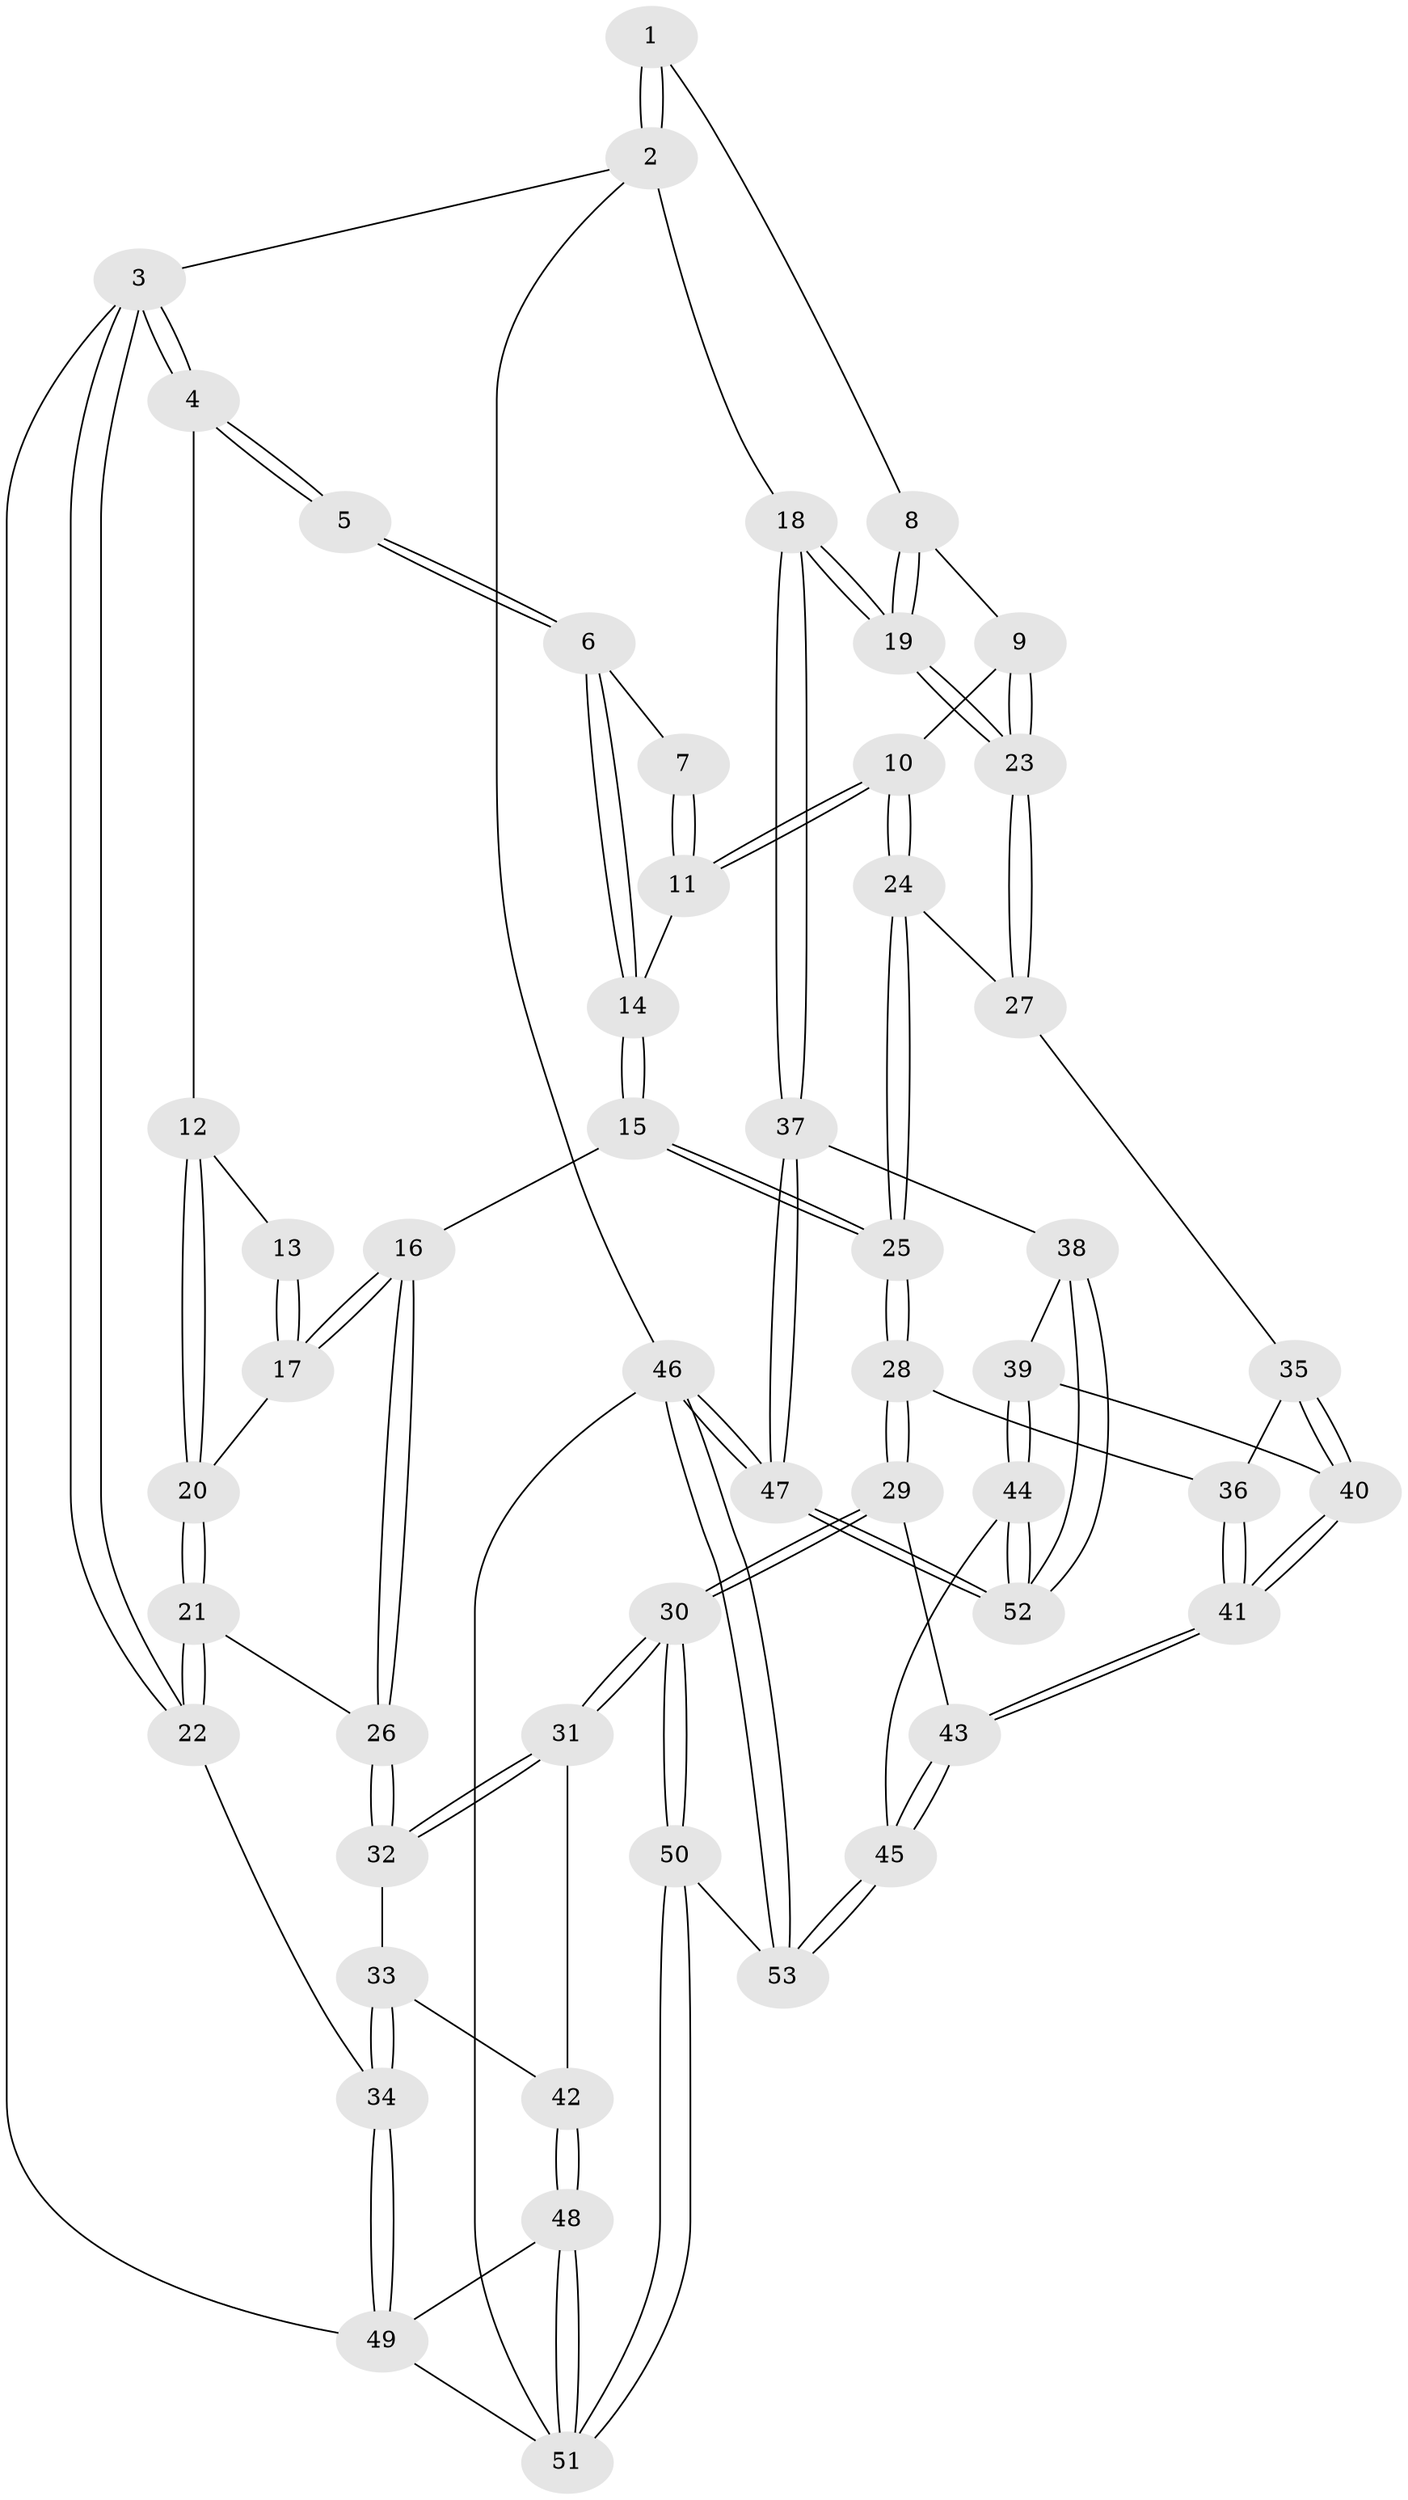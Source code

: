 // Generated by graph-tools (version 1.1) at 2025/51/03/09/25 03:51:05]
// undirected, 53 vertices, 129 edges
graph export_dot {
graph [start="1"]
  node [color=gray90,style=filled];
  1 [pos="+0.8277315349642408+0"];
  2 [pos="+1+0"];
  3 [pos="+0+0"];
  4 [pos="+0+0"];
  5 [pos="+0.27523916331448106+0"];
  6 [pos="+0.38280858615177094+0"];
  7 [pos="+0.644721061677271+0"];
  8 [pos="+0.8177158209700005+0"];
  9 [pos="+0.7729583040436802+0.09437672099111978"];
  10 [pos="+0.6552435006695437+0.1621565436942795"];
  11 [pos="+0.6208249443667302+0.13062641583273443"];
  12 [pos="+0.08794778449666359+0.08029854365273026"];
  13 [pos="+0.14899192052595978+0.021018098659960845"];
  14 [pos="+0.39879222542113585+0.03164203821751704"];
  15 [pos="+0.33817214080857033+0.19202040461811526"];
  16 [pos="+0.3218985148367188+0.20275134915317483"];
  17 [pos="+0.2475125598785607+0.15999505363935765"];
  18 [pos="+1+0.31836674739300386"];
  19 [pos="+1+0.31580351190429357"];
  20 [pos="+0.07671399515137689+0.1087100905887968"];
  21 [pos="+0.011637602549080698+0.15653977944110464"];
  22 [pos="+0+0.2376663817025064"];
  23 [pos="+0.950098598208903+0.2898856186986242"];
  24 [pos="+0.6432778248072354+0.22596535259340222"];
  25 [pos="+0.5513025499343803+0.32294499829435275"];
  26 [pos="+0.2853014535496284+0.2551863934613514"];
  27 [pos="+0.822684941129705+0.33468843722639835"];
  28 [pos="+0.5616016758923567+0.41911534193926947"];
  29 [pos="+0.5198738136211275+0.5557200757515868"];
  30 [pos="+0.5055586303985109+0.568808975194035"];
  31 [pos="+0.35647480595538467+0.49216960533653736"];
  32 [pos="+0.25739774730156684+0.3103248376292796"];
  33 [pos="+0.14016892198573191+0.35870710097721725"];
  34 [pos="+0+0.3797231966072748"];
  35 [pos="+0.8162829178093235+0.34289139687760334"];
  36 [pos="+0.7266461314639077+0.3966295600443552"];
  37 [pos="+1+0.3994069586592197"];
  38 [pos="+1+0.41960822736710396"];
  39 [pos="+0.9262367660892686+0.5209398292609778"];
  40 [pos="+0.8023462449135922+0.5166812530780589"];
  41 [pos="+0.759104451179628+0.543637306467964"];
  42 [pos="+0.20783601231425972+0.5625329471301056"];
  43 [pos="+0.7326207720485671+0.5729402010031828"];
  44 [pos="+0.8383837618145826+0.7141089474105944"];
  45 [pos="+0.8279556715786605+0.7140952966533477"];
  46 [pos="+1+1"];
  47 [pos="+1+1"];
  48 [pos="+0.10994793722394455+0.6923469139245909"];
  49 [pos="+0+0.6144230049912254"];
  50 [pos="+0.4477648362568624+0.8986935981712724"];
  51 [pos="+0.3682944016608552+0.9291080620178663"];
  52 [pos="+0.8753210631659112+0.7285689746251862"];
  53 [pos="+0.5735948860270078+0.9392804072931003"];
  1 -- 2;
  1 -- 2;
  1 -- 8;
  2 -- 3;
  2 -- 18;
  2 -- 46;
  3 -- 4;
  3 -- 4;
  3 -- 22;
  3 -- 22;
  3 -- 49;
  4 -- 5;
  4 -- 5;
  4 -- 12;
  5 -- 6;
  5 -- 6;
  6 -- 7;
  6 -- 14;
  6 -- 14;
  7 -- 11;
  7 -- 11;
  8 -- 9;
  8 -- 19;
  8 -- 19;
  9 -- 10;
  9 -- 23;
  9 -- 23;
  10 -- 11;
  10 -- 11;
  10 -- 24;
  10 -- 24;
  11 -- 14;
  12 -- 13;
  12 -- 20;
  12 -- 20;
  13 -- 17;
  13 -- 17;
  14 -- 15;
  14 -- 15;
  15 -- 16;
  15 -- 25;
  15 -- 25;
  16 -- 17;
  16 -- 17;
  16 -- 26;
  16 -- 26;
  17 -- 20;
  18 -- 19;
  18 -- 19;
  18 -- 37;
  18 -- 37;
  19 -- 23;
  19 -- 23;
  20 -- 21;
  20 -- 21;
  21 -- 22;
  21 -- 22;
  21 -- 26;
  22 -- 34;
  23 -- 27;
  23 -- 27;
  24 -- 25;
  24 -- 25;
  24 -- 27;
  25 -- 28;
  25 -- 28;
  26 -- 32;
  26 -- 32;
  27 -- 35;
  28 -- 29;
  28 -- 29;
  28 -- 36;
  29 -- 30;
  29 -- 30;
  29 -- 43;
  30 -- 31;
  30 -- 31;
  30 -- 50;
  30 -- 50;
  31 -- 32;
  31 -- 32;
  31 -- 42;
  32 -- 33;
  33 -- 34;
  33 -- 34;
  33 -- 42;
  34 -- 49;
  34 -- 49;
  35 -- 36;
  35 -- 40;
  35 -- 40;
  36 -- 41;
  36 -- 41;
  37 -- 38;
  37 -- 47;
  37 -- 47;
  38 -- 39;
  38 -- 52;
  38 -- 52;
  39 -- 40;
  39 -- 44;
  39 -- 44;
  40 -- 41;
  40 -- 41;
  41 -- 43;
  41 -- 43;
  42 -- 48;
  42 -- 48;
  43 -- 45;
  43 -- 45;
  44 -- 45;
  44 -- 52;
  44 -- 52;
  45 -- 53;
  45 -- 53;
  46 -- 47;
  46 -- 47;
  46 -- 53;
  46 -- 53;
  46 -- 51;
  47 -- 52;
  47 -- 52;
  48 -- 49;
  48 -- 51;
  48 -- 51;
  49 -- 51;
  50 -- 51;
  50 -- 51;
  50 -- 53;
}
